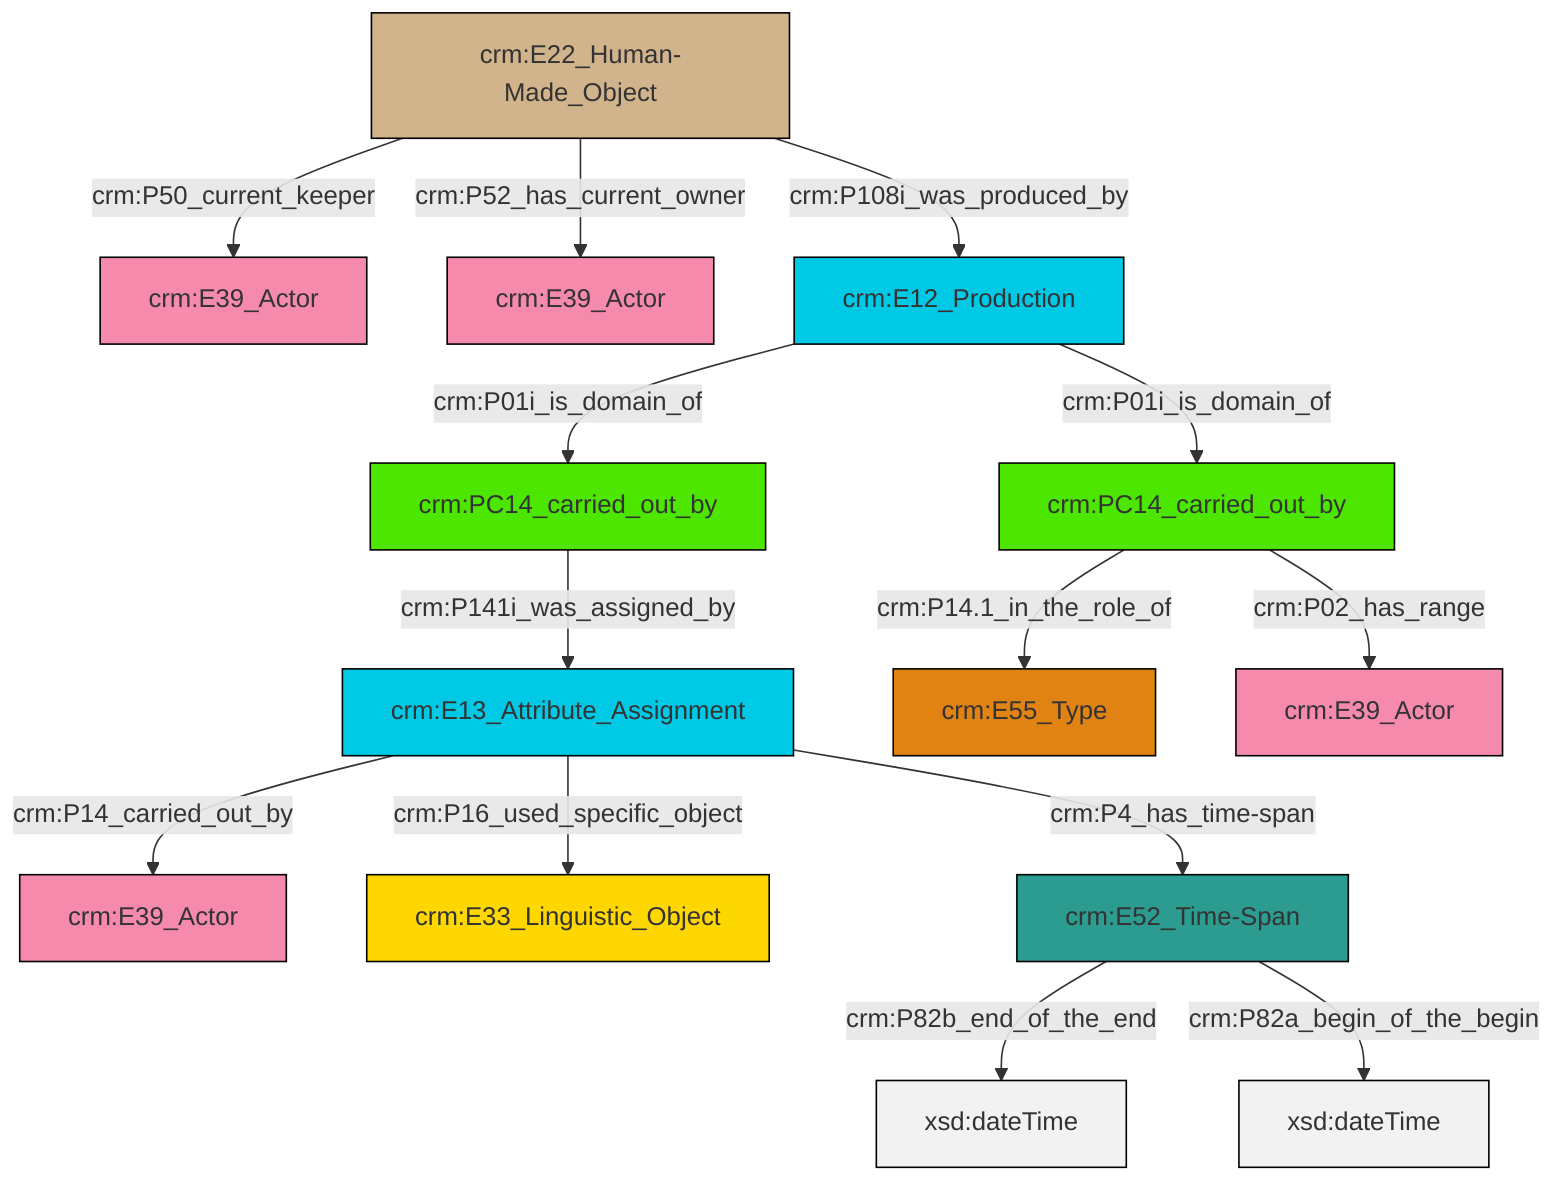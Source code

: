 graph TD
classDef Literal fill:#f2f2f2,stroke:#000000;
classDef CRM_Entity fill:#FFFFFF,stroke:#000000;
classDef Temporal_Entity fill:#00C9E6, stroke:#000000;
classDef Type fill:#E18312, stroke:#000000;
classDef Time-Span fill:#2C9C91, stroke:#000000;
classDef Appellation fill:#FFEB7F, stroke:#000000;
classDef Place fill:#008836, stroke:#000000;
classDef Persistent_Item fill:#B266B2, stroke:#000000;
classDef Conceptual_Object fill:#FFD700, stroke:#000000;
classDef Physical_Thing fill:#D2B48C, stroke:#000000;
classDef Actor fill:#f58aad, stroke:#000000;
classDef PC_Classes fill:#4ce600, stroke:#000000;
classDef Multi fill:#cccccc,stroke:#000000;

2["crm:PC14_carried_out_by"]:::PC_Classes -->|crm:P141i_was_assigned_by| 3["crm:E13_Attribute_Assignment"]:::Temporal_Entity
0["crm:E22_Human-Made_Object"]:::Physical_Thing -->|crm:P50_current_keeper| 6["crm:E39_Actor"]:::Actor
0["crm:E22_Human-Made_Object"]:::Physical_Thing -->|crm:P52_has_current_owner| 7["crm:E39_Actor"]:::Actor
3["crm:E13_Attribute_Assignment"]:::Temporal_Entity -->|crm:P14_carried_out_by| 8["crm:E39_Actor"]:::Actor
12["crm:E12_Production"]:::Temporal_Entity -->|crm:P01i_is_domain_of| 14["crm:PC14_carried_out_by"]:::PC_Classes
3["crm:E13_Attribute_Assignment"]:::Temporal_Entity -->|crm:P16_used_specific_object| 16["crm:E33_Linguistic_Object"]:::Conceptual_Object
12["crm:E12_Production"]:::Temporal_Entity -->|crm:P01i_is_domain_of| 2["crm:PC14_carried_out_by"]:::PC_Classes
17["crm:E52_Time-Span"]:::Time-Span -->|crm:P82b_end_of_the_end| 21[xsd:dateTime]:::Literal
14["crm:PC14_carried_out_by"]:::PC_Classes -->|crm:P02_has_range| 10["crm:E39_Actor"]:::Actor
0["crm:E22_Human-Made_Object"]:::Physical_Thing -->|crm:P108i_was_produced_by| 12["crm:E12_Production"]:::Temporal_Entity
3["crm:E13_Attribute_Assignment"]:::Temporal_Entity -->|crm:P4_has_time-span| 17["crm:E52_Time-Span"]:::Time-Span
17["crm:E52_Time-Span"]:::Time-Span -->|crm:P82a_begin_of_the_begin| 25[xsd:dateTime]:::Literal
14["crm:PC14_carried_out_by"]:::PC_Classes -->|crm:P14.1_in_the_role_of| 4["crm:E55_Type"]:::Type